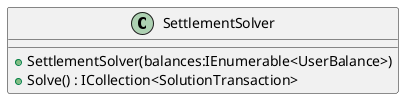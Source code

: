 @startuml
class SettlementSolver {
    + SettlementSolver(balances:IEnumerable<UserBalance>)
    + Solve() : ICollection<SolutionTransaction>
}
@enduml
